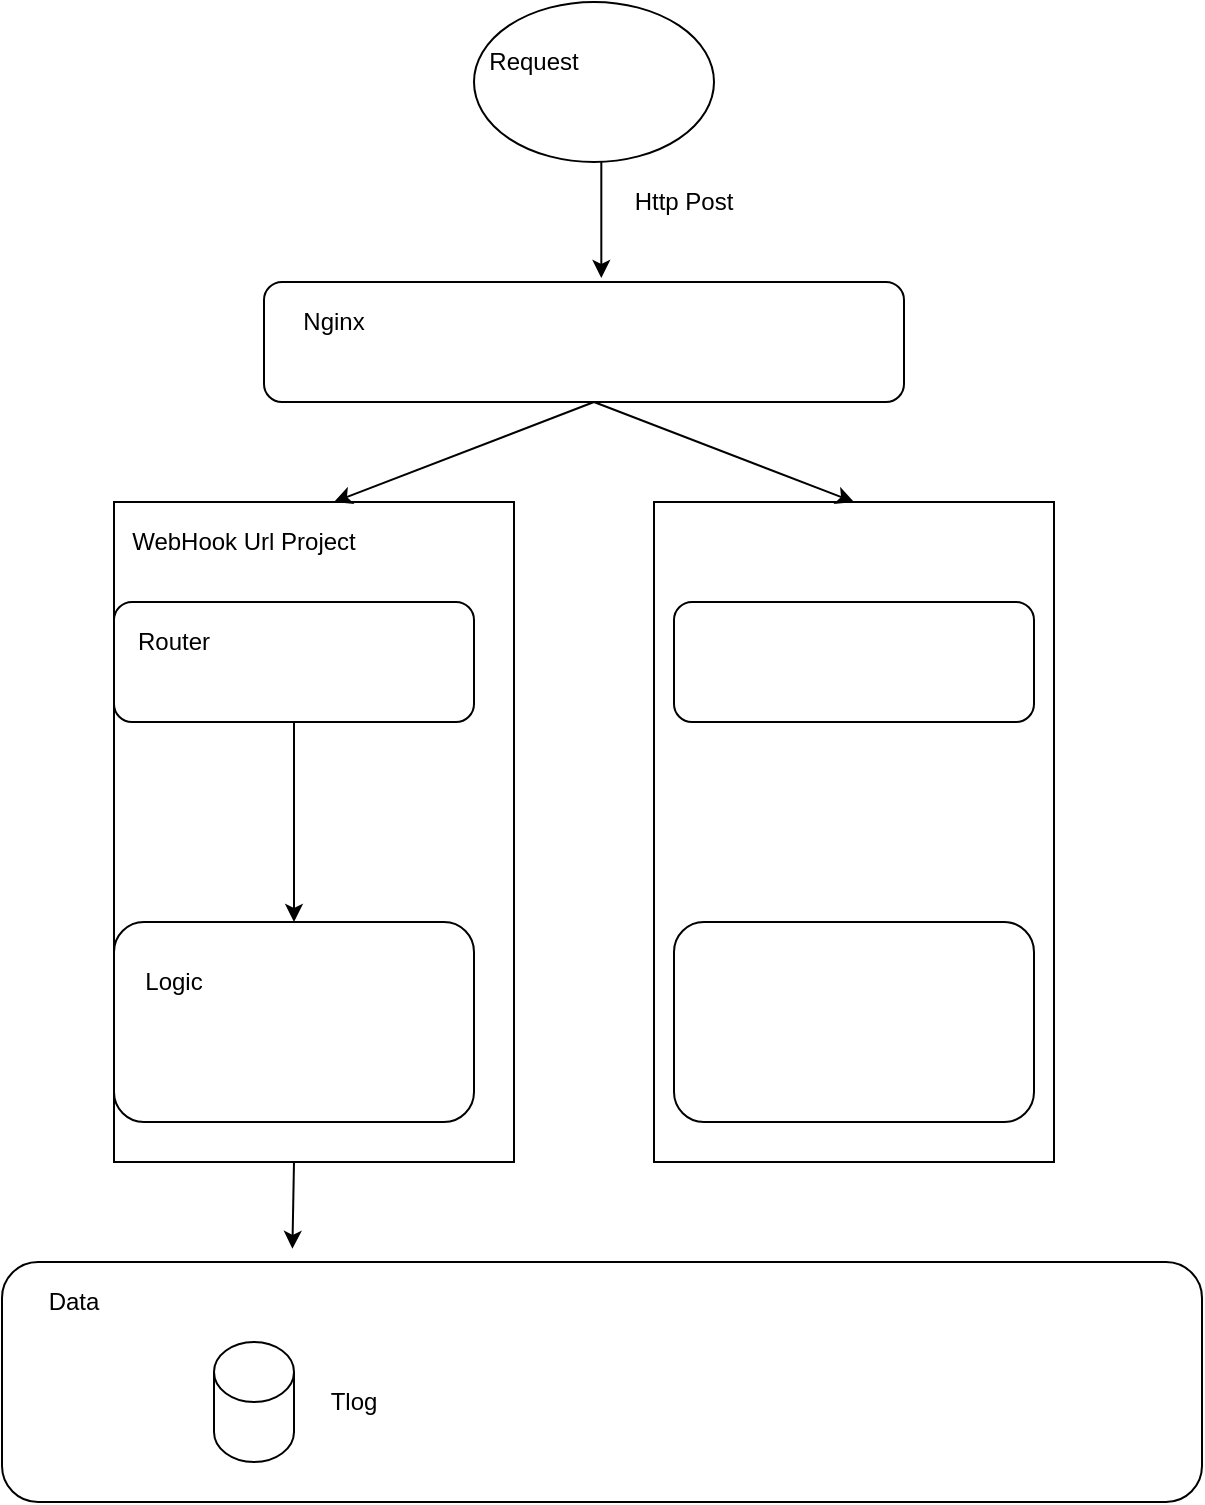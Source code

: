 <mxfile version="14.7.7" type="github">
  <diagram id="iLAhI7fDIiK7yNdQFw2C" name="Page-1">
    <mxGraphModel dx="1178" dy="609" grid="1" gridSize="10" guides="1" tooltips="1" connect="1" arrows="1" fold="1" page="1" pageScale="1" pageWidth="827" pageHeight="1169" math="0" shadow="0">
      <root>
        <mxCell id="0" />
        <mxCell id="1" parent="0" />
        <mxCell id="c0klzH_2Gw2kYuzC9l45-19" value="" style="rounded=1;whiteSpace=wrap;html=1;" vertex="1" parent="1">
          <mxGeometry x="245" y="150" width="320" height="60" as="geometry" />
        </mxCell>
        <mxCell id="c0klzH_2Gw2kYuzC9l45-22" value="" style="rounded=0;whiteSpace=wrap;html=1;" vertex="1" parent="1">
          <mxGeometry x="170" y="260" width="200" height="330" as="geometry" />
        </mxCell>
        <mxCell id="c0klzH_2Gw2kYuzC9l45-23" value="" style="ellipse;whiteSpace=wrap;html=1;" vertex="1" parent="1">
          <mxGeometry x="350" y="10" width="120" height="80" as="geometry" />
        </mxCell>
        <mxCell id="c0klzH_2Gw2kYuzC9l45-24" value="" style="rounded=1;whiteSpace=wrap;html=1;" vertex="1" parent="1">
          <mxGeometry x="170" y="310" width="180" height="60" as="geometry" />
        </mxCell>
        <mxCell id="c0klzH_2Gw2kYuzC9l45-25" value="" style="rounded=1;whiteSpace=wrap;html=1;" vertex="1" parent="1">
          <mxGeometry x="170" y="470" width="180" height="100" as="geometry" />
        </mxCell>
        <mxCell id="c0klzH_2Gw2kYuzC9l45-27" value="" style="rounded=1;whiteSpace=wrap;html=1;" vertex="1" parent="1">
          <mxGeometry x="114" y="640" width="600" height="120" as="geometry" />
        </mxCell>
        <mxCell id="c0klzH_2Gw2kYuzC9l45-28" value="" style="rounded=0;whiteSpace=wrap;html=1;" vertex="1" parent="1">
          <mxGeometry x="440" y="260" width="200" height="330" as="geometry" />
        </mxCell>
        <mxCell id="c0klzH_2Gw2kYuzC9l45-29" value="" style="rounded=1;whiteSpace=wrap;html=1;" vertex="1" parent="1">
          <mxGeometry x="450" y="310" width="180" height="60" as="geometry" />
        </mxCell>
        <mxCell id="c0klzH_2Gw2kYuzC9l45-30" value="" style="rounded=1;whiteSpace=wrap;html=1;" vertex="1" parent="1">
          <mxGeometry x="450" y="470" width="180" height="100" as="geometry" />
        </mxCell>
        <mxCell id="c0klzH_2Gw2kYuzC9l45-31" value="Request" style="text;html=1;strokeColor=none;fillColor=none;align=center;verticalAlign=middle;whiteSpace=wrap;rounded=0;" vertex="1" parent="1">
          <mxGeometry x="360" y="30" width="40" height="20" as="geometry" />
        </mxCell>
        <mxCell id="c0klzH_2Gw2kYuzC9l45-32" value="" style="endArrow=classic;html=1;" edge="1" parent="1">
          <mxGeometry width="50" height="50" relative="1" as="geometry">
            <mxPoint x="413.66" y="90" as="sourcePoint" />
            <mxPoint x="413.66" y="148" as="targetPoint" />
            <Array as="points">
              <mxPoint x="413.66" y="120" />
            </Array>
          </mxGeometry>
        </mxCell>
        <mxCell id="c0klzH_2Gw2kYuzC9l45-33" value="Http Post" style="text;html=1;strokeColor=none;fillColor=none;align=center;verticalAlign=middle;whiteSpace=wrap;rounded=0;" vertex="1" parent="1">
          <mxGeometry x="420" y="100" width="70" height="20" as="geometry" />
        </mxCell>
        <mxCell id="c0klzH_2Gw2kYuzC9l45-34" value="" style="endArrow=classic;html=1;" edge="1" parent="1">
          <mxGeometry width="50" height="50" relative="1" as="geometry">
            <mxPoint x="410" y="210" as="sourcePoint" />
            <mxPoint x="280" y="260" as="targetPoint" />
            <Array as="points" />
          </mxGeometry>
        </mxCell>
        <mxCell id="c0klzH_2Gw2kYuzC9l45-35" value="" style="endArrow=classic;html=1;entryX=0.5;entryY=0;entryDx=0;entryDy=0;" edge="1" parent="1" target="c0klzH_2Gw2kYuzC9l45-28">
          <mxGeometry width="50" height="50" relative="1" as="geometry">
            <mxPoint x="410.0" y="210" as="sourcePoint" />
            <mxPoint x="280.0" y="260" as="targetPoint" />
            <Array as="points" />
          </mxGeometry>
        </mxCell>
        <mxCell id="c0klzH_2Gw2kYuzC9l45-36" value="Nginx" style="text;html=1;strokeColor=none;fillColor=none;align=center;verticalAlign=middle;whiteSpace=wrap;rounded=0;" vertex="1" parent="1">
          <mxGeometry x="260" y="160" width="40" height="20" as="geometry" />
        </mxCell>
        <mxCell id="c0klzH_2Gw2kYuzC9l45-37" value="WebHook Url Project" style="text;html=1;strokeColor=none;fillColor=none;align=center;verticalAlign=middle;whiteSpace=wrap;rounded=0;" vertex="1" parent="1">
          <mxGeometry x="170" y="270" width="130" height="20" as="geometry" />
        </mxCell>
        <mxCell id="c0klzH_2Gw2kYuzC9l45-38" value="Router" style="text;html=1;strokeColor=none;fillColor=none;align=center;verticalAlign=middle;whiteSpace=wrap;rounded=0;" vertex="1" parent="1">
          <mxGeometry x="180" y="320" width="40" height="20" as="geometry" />
        </mxCell>
        <mxCell id="c0klzH_2Gw2kYuzC9l45-39" value="Logic" style="text;html=1;strokeColor=none;fillColor=none;align=center;verticalAlign=middle;whiteSpace=wrap;rounded=0;" vertex="1" parent="1">
          <mxGeometry x="180" y="490" width="40" height="20" as="geometry" />
        </mxCell>
        <mxCell id="c0klzH_2Gw2kYuzC9l45-40" value="" style="endArrow=classic;html=1;entryX=0.5;entryY=0;entryDx=0;entryDy=0;" edge="1" parent="1" target="c0klzH_2Gw2kYuzC9l45-25">
          <mxGeometry width="50" height="50" relative="1" as="geometry">
            <mxPoint x="260" y="370" as="sourcePoint" />
            <mxPoint x="310" y="320" as="targetPoint" />
          </mxGeometry>
        </mxCell>
        <mxCell id="c0klzH_2Gw2kYuzC9l45-42" value="" style="endArrow=classic;html=1;entryX=0.242;entryY=-0.055;entryDx=0;entryDy=0;entryPerimeter=0;" edge="1" parent="1" target="c0klzH_2Gw2kYuzC9l45-27">
          <mxGeometry width="50" height="50" relative="1" as="geometry">
            <mxPoint x="260" y="590" as="sourcePoint" />
            <mxPoint x="310" y="540" as="targetPoint" />
          </mxGeometry>
        </mxCell>
        <mxCell id="c0klzH_2Gw2kYuzC9l45-43" value="Data" style="text;html=1;strokeColor=none;fillColor=none;align=center;verticalAlign=middle;whiteSpace=wrap;rounded=0;" vertex="1" parent="1">
          <mxGeometry x="130" y="650" width="40" height="20" as="geometry" />
        </mxCell>
        <mxCell id="c0klzH_2Gw2kYuzC9l45-44" value="" style="shape=cylinder3;whiteSpace=wrap;html=1;boundedLbl=1;backgroundOutline=1;size=15;" vertex="1" parent="1">
          <mxGeometry x="220" y="680" width="40" height="60" as="geometry" />
        </mxCell>
        <mxCell id="c0klzH_2Gw2kYuzC9l45-45" value="Tlog" style="text;html=1;strokeColor=none;fillColor=none;align=center;verticalAlign=middle;whiteSpace=wrap;rounded=0;" vertex="1" parent="1">
          <mxGeometry x="270" y="700" width="40" height="20" as="geometry" />
        </mxCell>
      </root>
    </mxGraphModel>
  </diagram>
</mxfile>
